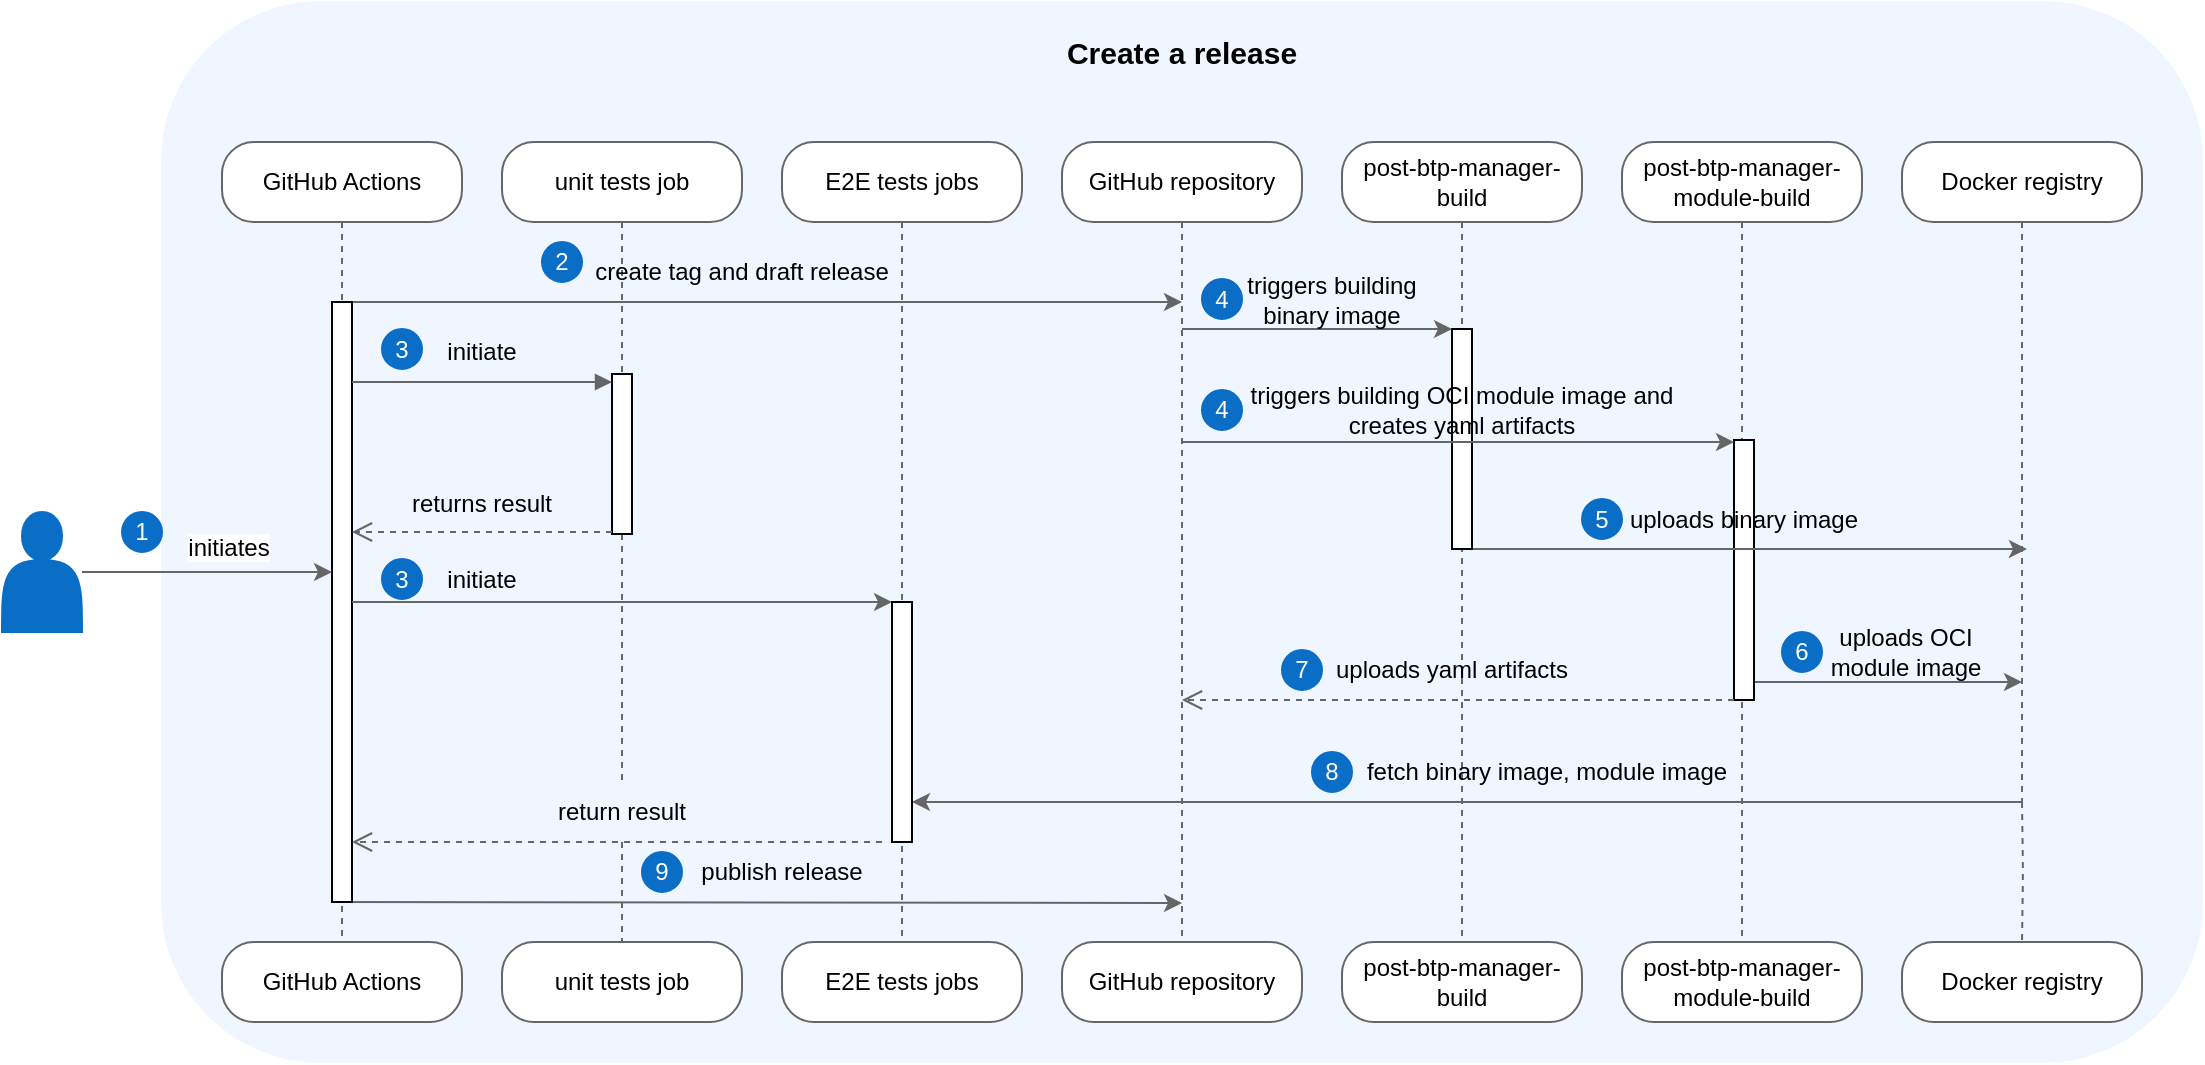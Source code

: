 <mxfile version="21.6.1" type="device">
  <diagram name="Page-1" id="CJYWuD-pApp3X6JHcklv">
    <mxGraphModel dx="783" dy="824" grid="1" gridSize="10" guides="1" tooltips="1" connect="1" arrows="1" fold="1" page="1" pageScale="1" pageWidth="827" pageHeight="1169" math="0" shadow="0">
      <root>
        <mxCell id="0" />
        <mxCell id="1" parent="0" />
        <mxCell id="fWN6U2PsKUXUR3X5_iIi-8" value="" style="rounded=1;whiteSpace=wrap;html=1;fillColor=#f0f6ff;strokeColor=#f0f6ff;verticalAlign=bottom;" parent="1" vertex="1">
          <mxGeometry x="90" y="80" width="1020" height="530" as="geometry" />
        </mxCell>
        <mxCell id="fWN6U2PsKUXUR3X5_iIi-105" value="" style="edgeStyle=orthogonalEdgeStyle;html=1;verticalAlign=bottom;endArrow=none;endSize=8;strokeColor=#666666;rounded=1;entryX=0.5;entryY=0;entryDx=0;entryDy=0;endFill=0;dashed=1;" parent="1" source="fWN6U2PsKUXUR3X5_iIi-15" target="fWN6U2PsKUXUR3X5_iIi-104" edge="1">
          <mxGeometry relative="1" as="geometry">
            <mxPoint x="320" y="550" as="targetPoint" />
            <mxPoint x="320" y="190" as="sourcePoint" />
          </mxGeometry>
        </mxCell>
        <mxCell id="fWN6U2PsKUXUR3X5_iIi-28" value="" style="edgeStyle=orthogonalEdgeStyle;html=1;verticalAlign=bottom;endArrow=none;endSize=8;strokeColor=#666666;rounded=1;entryX=0.5;entryY=0;entryDx=0;entryDy=0;endFill=0;dashed=1;" parent="1" source="fWN6U2PsKUXUR3X5_iIi-27" target="fWN6U2PsKUXUR3X5_iIi-29" edge="1">
          <mxGeometry relative="1" as="geometry">
            <mxPoint x="880" y="250" as="targetPoint" />
          </mxGeometry>
        </mxCell>
        <mxCell id="fWN6U2PsKUXUR3X5_iIi-88" value="" style="edgeStyle=elbowEdgeStyle;rounded=1;orthogonalLoop=1;jettySize=auto;html=1;elbow=vertical;strokeColor=#666666;" parent="1" edge="1">
          <mxGeometry relative="1" as="geometry">
            <mxPoint x="886" y="420" as="sourcePoint" />
            <mxPoint x="1020" y="420" as="targetPoint" />
          </mxGeometry>
        </mxCell>
        <mxCell id="fWN6U2PsKUXUR3X5_iIi-81" value="" style="html=1;points=[];perimeter=orthogonalPerimeter;outlineConnect=0;targetShapes=umlLifeline;portConstraint=eastwest;newEdgeStyle={&quot;edgeStyle&quot;:&quot;elbowEdgeStyle&quot;,&quot;elbow&quot;:&quot;vertical&quot;,&quot;curved&quot;:0,&quot;rounded&quot;:0};" parent="1" vertex="1">
          <mxGeometry x="876" y="299" width="10" height="130" as="geometry" />
        </mxCell>
        <mxCell id="fWN6U2PsKUXUR3X5_iIi-5" value="" style="shape=actor;whiteSpace=wrap;html=1;fillColor=#0a6ec7;strokeColor=#0a6ec7;" parent="1" vertex="1">
          <mxGeometry x="10" y="335" width="40" height="60" as="geometry" />
        </mxCell>
        <mxCell id="fWN6U2PsKUXUR3X5_iIi-9" value="GitHub Actions" style="rounded=1;whiteSpace=wrap;html=1;arcSize=40;fontColor=#000000;fillColor=#FFFFFF;strokeColor=#666666;" parent="1" vertex="1">
          <mxGeometry x="120" y="150" width="120" height="40" as="geometry" />
        </mxCell>
        <mxCell id="fWN6U2PsKUXUR3X5_iIi-10" value="" style="edgeStyle=orthogonalEdgeStyle;html=1;verticalAlign=bottom;endArrow=none;endSize=8;strokeColor=#666666;rounded=1;entryX=0.5;entryY=0;entryDx=0;entryDy=0;endFill=0;dashed=1;" parent="1" source="fWN6U2PsKUXUR3X5_iIi-9" target="fWN6U2PsKUXUR3X5_iIi-13" edge="1">
          <mxGeometry relative="1" as="geometry">
            <mxPoint x="180" y="250" as="targetPoint" />
          </mxGeometry>
        </mxCell>
        <mxCell id="fWN6U2PsKUXUR3X5_iIi-13" value="GitHub Actions" style="rounded=1;whiteSpace=wrap;html=1;arcSize=40;fontColor=#000000;fillColor=#FFFFFF;strokeColor=#666666;" parent="1" vertex="1">
          <mxGeometry x="120" y="550" width="120" height="40" as="geometry" />
        </mxCell>
        <mxCell id="fWN6U2PsKUXUR3X5_iIi-15" value="unit tests job" style="rounded=1;whiteSpace=wrap;html=1;arcSize=40;fontColor=#000000;fillColor=#FFFFFF;strokeColor=#666666;" parent="1" vertex="1">
          <mxGeometry x="260" y="150" width="120" height="40" as="geometry" />
        </mxCell>
        <mxCell id="fWN6U2PsKUXUR3X5_iIi-16" value="" style="edgeStyle=orthogonalEdgeStyle;html=1;verticalAlign=bottom;endArrow=none;endSize=8;strokeColor=#666666;rounded=1;entryX=0.5;entryY=0;entryDx=0;entryDy=0;endFill=0;dashed=1;" parent="1" source="fWN6U2PsKUXUR3X5_iIi-104" target="fWN6U2PsKUXUR3X5_iIi-17" edge="1">
          <mxGeometry relative="1" as="geometry">
            <mxPoint x="320" y="250" as="targetPoint" />
          </mxGeometry>
        </mxCell>
        <mxCell id="fWN6U2PsKUXUR3X5_iIi-17" value="unit tests job" style="rounded=1;whiteSpace=wrap;html=1;arcSize=40;fontColor=#000000;fillColor=#FFFFFF;strokeColor=#666666;" parent="1" vertex="1">
          <mxGeometry x="260" y="550" width="120" height="40" as="geometry" />
        </mxCell>
        <mxCell id="fWN6U2PsKUXUR3X5_iIi-18" value="E2E tests jobs" style="rounded=1;whiteSpace=wrap;html=1;arcSize=40;fontColor=#000000;fillColor=#FFFFFF;strokeColor=#666666;" parent="1" vertex="1">
          <mxGeometry x="400" y="150" width="120" height="40" as="geometry" />
        </mxCell>
        <mxCell id="fWN6U2PsKUXUR3X5_iIi-20" value="E2E tests jobs" style="rounded=1;whiteSpace=wrap;html=1;arcSize=40;fontColor=#000000;fillColor=#FFFFFF;strokeColor=#666666;" parent="1" vertex="1">
          <mxGeometry x="400" y="550" width="120" height="40" as="geometry" />
        </mxCell>
        <mxCell id="fWN6U2PsKUXUR3X5_iIi-21" value="GitHub repository" style="rounded=1;whiteSpace=wrap;html=1;arcSize=40;fontColor=#000000;fillColor=#FFFFFF;strokeColor=#666666;" parent="1" vertex="1">
          <mxGeometry x="540" y="150" width="120" height="40" as="geometry" />
        </mxCell>
        <mxCell id="fWN6U2PsKUXUR3X5_iIi-22" value="" style="edgeStyle=orthogonalEdgeStyle;html=1;verticalAlign=bottom;endArrow=none;endSize=8;strokeColor=#666666;rounded=1;entryX=0.5;entryY=0;entryDx=0;entryDy=0;endFill=0;dashed=1;" parent="1" source="fWN6U2PsKUXUR3X5_iIi-21" target="fWN6U2PsKUXUR3X5_iIi-23" edge="1">
          <mxGeometry relative="1" as="geometry">
            <mxPoint x="600" y="250" as="targetPoint" />
          </mxGeometry>
        </mxCell>
        <mxCell id="fWN6U2PsKUXUR3X5_iIi-23" value="GitHub repository" style="rounded=1;whiteSpace=wrap;html=1;arcSize=40;fontColor=#000000;fillColor=#FFFFFF;strokeColor=#666666;" parent="1" vertex="1">
          <mxGeometry x="540" y="550" width="120" height="40" as="geometry" />
        </mxCell>
        <mxCell id="fWN6U2PsKUXUR3X5_iIi-24" value="post-btp-manager-build" style="rounded=1;whiteSpace=wrap;html=1;arcSize=40;fontColor=#000000;fillColor=#FFFFFF;strokeColor=#666666;" parent="1" vertex="1">
          <mxGeometry x="680" y="150" width="120" height="40" as="geometry" />
        </mxCell>
        <mxCell id="fWN6U2PsKUXUR3X5_iIi-25" value="" style="edgeStyle=orthogonalEdgeStyle;html=1;verticalAlign=bottom;endArrow=none;endSize=8;strokeColor=#666666;rounded=1;entryX=0.5;entryY=0;entryDx=0;entryDy=0;endFill=0;dashed=1;" parent="1" source="fWN6U2PsKUXUR3X5_iIi-24" target="fWN6U2PsKUXUR3X5_iIi-26" edge="1">
          <mxGeometry relative="1" as="geometry">
            <mxPoint x="740" y="250" as="targetPoint" />
          </mxGeometry>
        </mxCell>
        <mxCell id="fWN6U2PsKUXUR3X5_iIi-26" value="post-btp-manager-build" style="rounded=1;whiteSpace=wrap;html=1;arcSize=40;fontColor=#000000;fillColor=#FFFFFF;strokeColor=#666666;" parent="1" vertex="1">
          <mxGeometry x="680" y="550" width="120" height="40" as="geometry" />
        </mxCell>
        <mxCell id="fWN6U2PsKUXUR3X5_iIi-27" value="post-btp-manager-module-build" style="rounded=1;whiteSpace=wrap;html=1;arcSize=40;fontColor=#000000;fillColor=#FFFFFF;strokeColor=#666666;" parent="1" vertex="1">
          <mxGeometry x="820" y="150" width="120" height="40" as="geometry" />
        </mxCell>
        <mxCell id="fWN6U2PsKUXUR3X5_iIi-29" value="post-btp-manager-module-build" style="rounded=1;whiteSpace=wrap;html=1;arcSize=40;fontColor=#000000;fillColor=#FFFFFF;strokeColor=#666666;" parent="1" vertex="1">
          <mxGeometry x="820" y="550" width="120" height="40" as="geometry" />
        </mxCell>
        <mxCell id="fWN6U2PsKUXUR3X5_iIi-30" value="Docker registry" style="rounded=1;whiteSpace=wrap;html=1;arcSize=40;fontColor=#000000;fillColor=#FFFFFF;strokeColor=#666666;" parent="1" vertex="1">
          <mxGeometry x="960" y="150" width="120" height="40" as="geometry" />
        </mxCell>
        <mxCell id="fWN6U2PsKUXUR3X5_iIi-31" value="" style="edgeStyle=orthogonalEdgeStyle;html=1;verticalAlign=bottom;endArrow=none;endSize=8;strokeColor=#666666;rounded=1;entryX=0.5;entryY=0;entryDx=0;entryDy=0;endFill=0;dashed=1;" parent="1" target="fWN6U2PsKUXUR3X5_iIi-32" edge="1">
          <mxGeometry relative="1" as="geometry">
            <mxPoint x="1020" y="250" as="targetPoint" />
            <mxPoint x="1020" y="480" as="sourcePoint" />
          </mxGeometry>
        </mxCell>
        <mxCell id="fWN6U2PsKUXUR3X5_iIi-32" value="Docker registry" style="rounded=1;whiteSpace=wrap;html=1;arcSize=40;fontColor=#000000;fillColor=#FFFFFF;strokeColor=#666666;" parent="1" vertex="1">
          <mxGeometry x="960" y="550" width="120" height="40" as="geometry" />
        </mxCell>
        <mxCell id="fWN6U2PsKUXUR3X5_iIi-43" value="" style="edgeStyle=elbowEdgeStyle;rounded=0;orthogonalLoop=1;jettySize=auto;html=1;elbow=vertical;curved=0;" parent="1" source="fWN6U2PsKUXUR3X5_iIi-36" target="fWN6U2PsKUXUR3X5_iIi-8" edge="1">
          <mxGeometry relative="1" as="geometry">
            <mxPoint x="275" y="365" as="targetPoint" />
          </mxGeometry>
        </mxCell>
        <mxCell id="fWN6U2PsKUXUR3X5_iIi-47" value="" style="edgeStyle=elbowEdgeStyle;rounded=0;orthogonalLoop=1;jettySize=auto;html=1;elbow=vertical;curved=0;" parent="1" source="fWN6U2PsKUXUR3X5_iIi-36" target="fWN6U2PsKUXUR3X5_iIi-8" edge="1">
          <mxGeometry relative="1" as="geometry">
            <mxPoint x="270" y="365" as="targetPoint" />
          </mxGeometry>
        </mxCell>
        <mxCell id="fWN6U2PsKUXUR3X5_iIi-58" value="" style="edgeStyle=elbowEdgeStyle;rounded=1;orthogonalLoop=1;jettySize=auto;html=1;elbow=vertical;strokeColor=#666666;" parent="1" edge="1">
          <mxGeometry relative="1" as="geometry">
            <mxPoint x="185" y="230" as="sourcePoint" />
            <mxPoint x="600" y="230" as="targetPoint" />
          </mxGeometry>
        </mxCell>
        <mxCell id="fWN6U2PsKUXUR3X5_iIi-95" value="" style="edgeStyle=elbowEdgeStyle;rounded=1;orthogonalLoop=1;jettySize=auto;html=1;elbow=vertical;strokeColor=#666666;" parent="1" edge="1">
          <mxGeometry relative="1" as="geometry">
            <mxPoint x="175" y="530" as="sourcePoint" />
            <mxPoint x="600" y="531" as="targetPoint" />
          </mxGeometry>
        </mxCell>
        <mxCell id="fWN6U2PsKUXUR3X5_iIi-36" value="" style="html=1;points=[];perimeter=orthogonalPerimeter;outlineConnect=0;targetShapes=umlLifeline;portConstraint=eastwest;newEdgeStyle={&quot;edgeStyle&quot;:&quot;elbowEdgeStyle&quot;,&quot;elbow&quot;:&quot;vertical&quot;,&quot;curved&quot;:0,&quot;rounded&quot;:0};" parent="1" vertex="1">
          <mxGeometry x="175" y="230" width="10" height="300" as="geometry" />
        </mxCell>
        <mxCell id="fWN6U2PsKUXUR3X5_iIi-39" value="" style="edgeStyle=orthogonalEdgeStyle;rounded=1;orthogonalLoop=1;jettySize=auto;html=1;strokeColor=#666666;" parent="1" source="fWN6U2PsKUXUR3X5_iIi-5" target="fWN6U2PsKUXUR3X5_iIi-36" edge="1">
          <mxGeometry relative="1" as="geometry">
            <Array as="points">
              <mxPoint x="140" y="365" />
              <mxPoint x="140" y="365" />
            </Array>
          </mxGeometry>
        </mxCell>
        <mxCell id="fWN6U2PsKUXUR3X5_iIi-41" value="&lt;font style=&quot;font-size: 12px;&quot;&gt;initiates&lt;/font&gt;" style="edgeLabel;html=1;align=center;verticalAlign=bottom;resizable=0;points=[];" parent="fWN6U2PsKUXUR3X5_iIi-39" vertex="1" connectable="0">
          <mxGeometry x="0.168" y="4" relative="1" as="geometry">
            <mxPoint as="offset" />
          </mxGeometry>
        </mxCell>
        <mxCell id="fWN6U2PsKUXUR3X5_iIi-51" value="Create a release" style="text;html=1;strokeColor=none;fillColor=none;align=center;verticalAlign=middle;whiteSpace=wrap;rounded=0;fontSize=15;fontStyle=1" parent="1" vertex="1">
          <mxGeometry x="535" y="90" width="130" height="30" as="geometry" />
        </mxCell>
        <mxCell id="fWN6U2PsKUXUR3X5_iIi-54" value="" style="html=1;points=[];perimeter=orthogonalPerimeter;outlineConnect=0;targetShapes=umlLifeline;portConstraint=eastwest;newEdgeStyle={&quot;edgeStyle&quot;:&quot;elbowEdgeStyle&quot;,&quot;elbow&quot;:&quot;vertical&quot;,&quot;curved&quot;:0,&quot;rounded&quot;:0};" parent="1" vertex="1">
          <mxGeometry x="315" y="266" width="10" height="80" as="geometry" />
        </mxCell>
        <mxCell id="fWN6U2PsKUXUR3X5_iIi-55" value="" style="html=1;verticalAlign=bottom;endArrow=block;edgeStyle=elbowEdgeStyle;elbow=vertical;rounded=1;strokeColor=#666666;" parent="1" source="fWN6U2PsKUXUR3X5_iIi-36" target="fWN6U2PsKUXUR3X5_iIi-54" edge="1">
          <mxGeometry relative="1" as="geometry">
            <mxPoint x="245" y="266" as="sourcePoint" />
            <Array as="points">
              <mxPoint x="250" y="270" />
            </Array>
          </mxGeometry>
        </mxCell>
        <mxCell id="fWN6U2PsKUXUR3X5_iIi-56" value="" style="html=1;verticalAlign=bottom;endArrow=open;endSize=8;edgeStyle=elbowEdgeStyle;elbow=vertical;rounded=1;dashed=1;strokeColor=#666666;" parent="1" source="fWN6U2PsKUXUR3X5_iIi-54" target="fWN6U2PsKUXUR3X5_iIi-36" edge="1">
          <mxGeometry relative="1" as="geometry">
            <mxPoint x="245" y="341" as="targetPoint" />
            <Array as="points">
              <mxPoint x="238" y="345" />
            </Array>
          </mxGeometry>
        </mxCell>
        <mxCell id="fWN6U2PsKUXUR3X5_iIi-70" value="" style="edgeStyle=elbowEdgeStyle;rounded=1;orthogonalLoop=1;jettySize=auto;html=1;elbow=vertical;strokeColor=#666666;" parent="1" edge="1">
          <mxGeometry relative="1" as="geometry">
            <mxPoint x="737.5" y="353.5" as="sourcePoint" />
            <mxPoint x="1022.5" y="353.5" as="targetPoint" />
          </mxGeometry>
        </mxCell>
        <mxCell id="fWN6U2PsKUXUR3X5_iIi-62" value="" style="html=1;points=[];perimeter=orthogonalPerimeter;outlineConnect=0;targetShapes=umlLifeline;portConstraint=eastwest;newEdgeStyle={&quot;edgeStyle&quot;:&quot;elbowEdgeStyle&quot;,&quot;elbow&quot;:&quot;vertical&quot;,&quot;curved&quot;:0,&quot;rounded&quot;:0};" parent="1" vertex="1">
          <mxGeometry x="735" y="243.5" width="10" height="110" as="geometry" />
        </mxCell>
        <mxCell id="fWN6U2PsKUXUR3X5_iIi-66" value="" style="edgeStyle=elbowEdgeStyle;rounded=1;orthogonalLoop=1;jettySize=auto;html=1;elbow=vertical;verticalAlign=bottom;strokeColor=#666666;" parent="1" target="fWN6U2PsKUXUR3X5_iIi-62" edge="1">
          <mxGeometry relative="1" as="geometry">
            <mxPoint x="600" y="243.5" as="sourcePoint" />
            <Array as="points">
              <mxPoint x="670" y="243.5" />
            </Array>
          </mxGeometry>
        </mxCell>
        <mxCell id="fWN6U2PsKUXUR3X5_iIi-68" value="triggers building binary image" style="text;html=1;strokeColor=none;fillColor=none;align=center;verticalAlign=middle;whiteSpace=wrap;rounded=0;" parent="1" vertex="1">
          <mxGeometry x="620" y="213.5" width="110" height="30" as="geometry" />
        </mxCell>
        <mxCell id="fWN6U2PsKUXUR3X5_iIi-74" value="triggers building OCI module image and creates yaml artifacts" style="text;html=1;strokeColor=none;fillColor=none;align=center;verticalAlign=middle;whiteSpace=wrap;rounded=0;" parent="1" vertex="1">
          <mxGeometry x="620" y="269" width="240" height="30" as="geometry" />
        </mxCell>
        <mxCell id="fWN6U2PsKUXUR3X5_iIi-77" value="create tag and draft release" style="text;html=1;strokeColor=none;fillColor=none;align=center;verticalAlign=middle;whiteSpace=wrap;rounded=0;" parent="1" vertex="1">
          <mxGeometry x="270" y="200" width="220" height="30" as="geometry" />
        </mxCell>
        <mxCell id="fWN6U2PsKUXUR3X5_iIi-79" value="initiate" style="text;html=1;strokeColor=none;fillColor=none;align=center;verticalAlign=middle;whiteSpace=wrap;rounded=0;" parent="1" vertex="1">
          <mxGeometry x="220" y="240" width="60" height="30" as="geometry" />
        </mxCell>
        <mxCell id="fWN6U2PsKUXUR3X5_iIi-80" value="returns result" style="text;html=1;strokeColor=none;fillColor=none;align=center;verticalAlign=middle;whiteSpace=wrap;rounded=0;" parent="1" vertex="1">
          <mxGeometry x="210" y="316" width="80" height="30" as="geometry" />
        </mxCell>
        <mxCell id="fWN6U2PsKUXUR3X5_iIi-83" value="" style="html=1;verticalAlign=bottom;endArrow=open;dashed=1;endSize=8;edgeStyle=elbowEdgeStyle;elbow=vertical;rounded=1;strokeColor=#666666;" parent="1" edge="1">
          <mxGeometry x="0.348" y="-20" relative="1" as="geometry">
            <mxPoint x="600" y="429" as="targetPoint" />
            <mxPoint x="876" y="429" as="sourcePoint" />
            <mxPoint as="offset" />
          </mxGeometry>
        </mxCell>
        <mxCell id="fWN6U2PsKUXUR3X5_iIi-84" value="uploads yaml artifacts" style="text;html=1;strokeColor=none;fillColor=none;align=center;verticalAlign=middle;whiteSpace=wrap;rounded=0;" parent="1" vertex="1">
          <mxGeometry x="670" y="399" width="130" height="30" as="geometry" />
        </mxCell>
        <mxCell id="fWN6U2PsKUXUR3X5_iIi-89" value="" style="edgeStyle=orthogonalEdgeStyle;html=1;verticalAlign=bottom;endArrow=none;endSize=8;strokeColor=#666666;rounded=1;entryDx=0;entryDy=0;endFill=0;dashed=1;" parent="1" source="fWN6U2PsKUXUR3X5_iIi-30" edge="1">
          <mxGeometry relative="1" as="geometry">
            <mxPoint x="1020" y="430" as="targetPoint" />
            <mxPoint x="1020" y="190" as="sourcePoint" />
          </mxGeometry>
        </mxCell>
        <mxCell id="fWN6U2PsKUXUR3X5_iIi-90" value="uploads OCI module image" style="text;html=1;strokeColor=none;fillColor=none;align=center;verticalAlign=middle;whiteSpace=wrap;rounded=0;" parent="1" vertex="1">
          <mxGeometry x="910" y="390" width="104" height="30" as="geometry" />
        </mxCell>
        <mxCell id="fWN6U2PsKUXUR3X5_iIi-96" value="publish release" style="text;html=1;strokeColor=none;fillColor=none;align=center;verticalAlign=middle;whiteSpace=wrap;rounded=0;" parent="1" vertex="1">
          <mxGeometry x="345" y="500" width="110" height="30" as="geometry" />
        </mxCell>
        <mxCell id="fWN6U2PsKUXUR3X5_iIi-102" value="" style="edgeStyle=orthogonalEdgeStyle;html=1;verticalAlign=bottom;endArrow=none;endSize=8;strokeColor=#666666;rounded=1;entryX=0.5;entryY=0;entryDx=0;entryDy=0;endFill=0;dashed=1;" parent="1" source="fWN6U2PsKUXUR3X5_iIi-18" target="fWN6U2PsKUXUR3X5_iIi-20" edge="1">
          <mxGeometry relative="1" as="geometry">
            <mxPoint x="460" y="550" as="targetPoint" />
            <mxPoint x="460" y="190" as="sourcePoint" />
          </mxGeometry>
        </mxCell>
        <mxCell id="fWN6U2PsKUXUR3X5_iIi-110" value="" style="edgeStyle=elbowEdgeStyle;rounded=1;orthogonalLoop=1;jettySize=auto;html=1;elbow=vertical;strokeColor=#666666;" parent="1" target="fWN6U2PsKUXUR3X5_iIi-98" edge="1">
          <mxGeometry relative="1" as="geometry">
            <mxPoint x="1020" y="480" as="sourcePoint" />
          </mxGeometry>
        </mxCell>
        <mxCell id="93VO_P9OMc8iU-WbTYkY-9" value="" style="edgeStyle=elbowEdgeStyle;rounded=1;orthogonalLoop=1;jettySize=auto;html=1;elbow=vertical;strokeColor=#666666;" edge="1" parent="1">
          <mxGeometry relative="1" as="geometry">
            <mxPoint x="185" y="380" as="sourcePoint" />
            <mxPoint x="455" y="380" as="targetPoint" />
          </mxGeometry>
        </mxCell>
        <mxCell id="fWN6U2PsKUXUR3X5_iIi-98" value="" style="html=1;points=[];perimeter=orthogonalPerimeter;outlineConnect=0;targetShapes=umlLifeline;portConstraint=eastwest;newEdgeStyle={&quot;edgeStyle&quot;:&quot;elbowEdgeStyle&quot;,&quot;elbow&quot;:&quot;vertical&quot;,&quot;curved&quot;:0,&quot;rounded&quot;:0};" parent="1" vertex="1">
          <mxGeometry x="455" y="380" width="10" height="120" as="geometry" />
        </mxCell>
        <mxCell id="fWN6U2PsKUXUR3X5_iIi-104" value="return result" style="text;html=1;strokeColor=none;fillColor=none;align=center;verticalAlign=middle;whiteSpace=wrap;rounded=0;" parent="1" vertex="1">
          <mxGeometry x="280" y="470" width="80" height="30" as="geometry" />
        </mxCell>
        <mxCell id="fWN6U2PsKUXUR3X5_iIi-108" value="" style="html=1;verticalAlign=bottom;endArrow=open;endSize=8;edgeStyle=elbowEdgeStyle;elbow=vertical;rounded=1;dashed=1;strokeColor=#666666;" parent="1" target="fWN6U2PsKUXUR3X5_iIi-36" edge="1">
          <mxGeometry relative="1" as="geometry">
            <mxPoint x="320" y="500" as="targetPoint" />
            <mxPoint x="450" y="500" as="sourcePoint" />
            <Array as="points">
              <mxPoint x="373" y="500" />
            </Array>
          </mxGeometry>
        </mxCell>
        <mxCell id="fWN6U2PsKUXUR3X5_iIi-111" value="" style="edgeStyle=orthogonalEdgeStyle;html=1;verticalAlign=bottom;endArrow=none;endSize=8;strokeColor=#666666;rounded=1;entryDx=0;entryDy=0;endFill=0;dashed=1;" parent="1" edge="1">
          <mxGeometry relative="1" as="geometry">
            <mxPoint x="1020" y="480" as="targetPoint" />
            <mxPoint x="1020" y="430" as="sourcePoint" />
          </mxGeometry>
        </mxCell>
        <mxCell id="fWN6U2PsKUXUR3X5_iIi-112" value="fetch binary image, module image" style="text;html=1;strokeColor=none;fillColor=none;align=center;verticalAlign=middle;whiteSpace=wrap;rounded=0;" parent="1" vertex="1">
          <mxGeometry x="665" y="450" width="235" height="30" as="geometry" />
        </mxCell>
        <mxCell id="fWN6U2PsKUXUR3X5_iIi-107" value="" style="edgeStyle=elbowEdgeStyle;rounded=1;orthogonalLoop=1;jettySize=auto;html=1;elbow=vertical;strokeColor=#666666;" parent="1" edge="1">
          <mxGeometry relative="1" as="geometry">
            <mxPoint x="600" y="300" as="sourcePoint" />
            <mxPoint x="876" y="300" as="targetPoint" />
            <Array as="points">
              <mxPoint x="860" y="300" />
            </Array>
          </mxGeometry>
        </mxCell>
        <mxCell id="fWN6U2PsKUXUR3X5_iIi-75" value="uploads binary image" style="text;html=1;strokeColor=none;fillColor=none;align=center;verticalAlign=middle;whiteSpace=wrap;rounded=0;" parent="1" vertex="1">
          <mxGeometry x="806" y="323.5" width="150" height="30" as="geometry" />
        </mxCell>
        <mxCell id="93VO_P9OMc8iU-WbTYkY-5" value="&lt;font color=&quot;#ffffff&quot;&gt;8&lt;/font&gt;" style="ellipse;whiteSpace=wrap;html=1;aspect=fixed;fillColor=#0a6ec7;strokeColor=#0a6ec7;" vertex="1" parent="1">
          <mxGeometry x="665" y="455" width="20" height="20" as="geometry" />
        </mxCell>
        <mxCell id="93VO_P9OMc8iU-WbTYkY-6" value="&lt;font color=&quot;#ffffff&quot;&gt;1&lt;/font&gt;" style="ellipse;whiteSpace=wrap;html=1;aspect=fixed;fillColor=#0a6ec7;strokeColor=#0a6ec7;" vertex="1" parent="1">
          <mxGeometry x="70" y="335" width="20" height="20" as="geometry" />
        </mxCell>
        <mxCell id="93VO_P9OMc8iU-WbTYkY-7" value="&lt;font color=&quot;#ffffff&quot;&gt;2&lt;/font&gt;" style="ellipse;whiteSpace=wrap;html=1;aspect=fixed;fillColor=#0a6ec7;strokeColor=#0a6ec7;" vertex="1" parent="1">
          <mxGeometry x="280" y="200" width="20" height="20" as="geometry" />
        </mxCell>
        <mxCell id="93VO_P9OMc8iU-WbTYkY-10" value="initiate" style="text;html=1;strokeColor=none;fillColor=none;align=center;verticalAlign=middle;whiteSpace=wrap;rounded=0;" vertex="1" parent="1">
          <mxGeometry x="220" y="353.5" width="60" height="30" as="geometry" />
        </mxCell>
        <mxCell id="93VO_P9OMc8iU-WbTYkY-11" value="&lt;font color=&quot;#ffffff&quot;&gt;3&lt;/font&gt;" style="ellipse;whiteSpace=wrap;html=1;aspect=fixed;fillColor=#0a6ec7;strokeColor=#0a6ec7;" vertex="1" parent="1">
          <mxGeometry x="200" y="243.5" width="20" height="20" as="geometry" />
        </mxCell>
        <mxCell id="93VO_P9OMc8iU-WbTYkY-12" value="&lt;font color=&quot;#ffffff&quot;&gt;3&lt;/font&gt;" style="ellipse;whiteSpace=wrap;html=1;aspect=fixed;fillColor=#0a6ec7;strokeColor=#0a6ec7;" vertex="1" parent="1">
          <mxGeometry x="200" y="358.5" width="20" height="20" as="geometry" />
        </mxCell>
        <mxCell id="93VO_P9OMc8iU-WbTYkY-13" value="&lt;font color=&quot;#ffffff&quot;&gt;4&lt;/font&gt;" style="ellipse;whiteSpace=wrap;html=1;aspect=fixed;fillColor=#0a6ec7;strokeColor=#0a6ec7;" vertex="1" parent="1">
          <mxGeometry x="610" y="274" width="20" height="20" as="geometry" />
        </mxCell>
        <mxCell id="93VO_P9OMc8iU-WbTYkY-14" value="&lt;font color=&quot;#ffffff&quot;&gt;4&lt;/font&gt;" style="ellipse;whiteSpace=wrap;html=1;aspect=fixed;fillColor=#0a6ec7;strokeColor=#0a6ec7;" vertex="1" parent="1">
          <mxGeometry x="610" y="218.5" width="20" height="20" as="geometry" />
        </mxCell>
        <mxCell id="93VO_P9OMc8iU-WbTYkY-15" value="&lt;font color=&quot;#ffffff&quot;&gt;5&lt;/font&gt;" style="ellipse;whiteSpace=wrap;html=1;aspect=fixed;fillColor=#0a6ec7;strokeColor=#0a6ec7;" vertex="1" parent="1">
          <mxGeometry x="800" y="328.5" width="20" height="20" as="geometry" />
        </mxCell>
        <mxCell id="93VO_P9OMc8iU-WbTYkY-16" value="&lt;font color=&quot;#ffffff&quot;&gt;6&lt;/font&gt;" style="ellipse;whiteSpace=wrap;html=1;aspect=fixed;fillColor=#0a6ec7;strokeColor=#0a6ec7;" vertex="1" parent="1">
          <mxGeometry x="900" y="395" width="20" height="20" as="geometry" />
        </mxCell>
        <mxCell id="93VO_P9OMc8iU-WbTYkY-17" value="&lt;font color=&quot;#ffffff&quot;&gt;7&lt;/font&gt;" style="ellipse;whiteSpace=wrap;html=1;aspect=fixed;fillColor=#0a6ec7;strokeColor=#0a6ec7;" vertex="1" parent="1">
          <mxGeometry x="650" y="404" width="20" height="20" as="geometry" />
        </mxCell>
        <mxCell id="93VO_P9OMc8iU-WbTYkY-18" value="&lt;font color=&quot;#ffffff&quot;&gt;9&lt;/font&gt;" style="ellipse;whiteSpace=wrap;html=1;aspect=fixed;fillColor=#0a6ec7;strokeColor=#0a6ec7;" vertex="1" parent="1">
          <mxGeometry x="330" y="505" width="20" height="20" as="geometry" />
        </mxCell>
      </root>
    </mxGraphModel>
  </diagram>
</mxfile>
